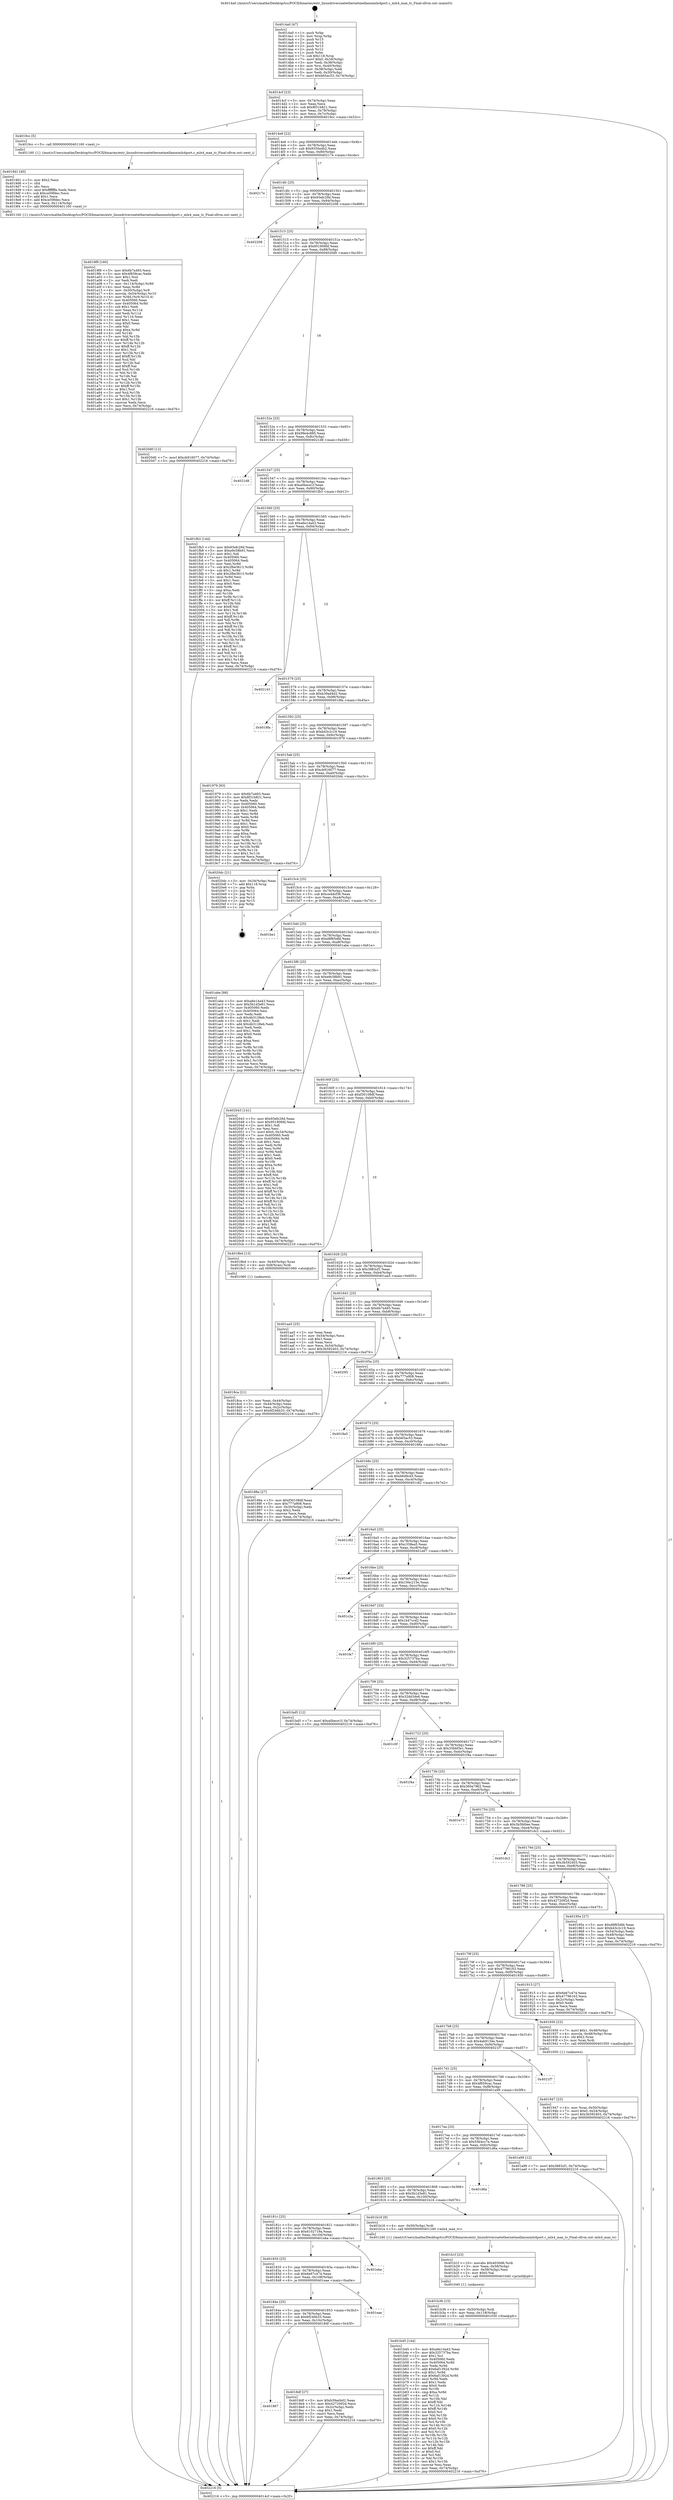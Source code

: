 digraph "0x4014a0" {
  label = "0x4014a0 (/mnt/c/Users/mathe/Desktop/tcc/POCII/binaries/extr_linuxdriversnetethernetmellanoxmlx4port.c_mlx4_max_tc_Final-ollvm.out::main(0))"
  labelloc = "t"
  node[shape=record]

  Entry [label="",width=0.3,height=0.3,shape=circle,fillcolor=black,style=filled]
  "0x4014cf" [label="{
     0x4014cf [23]\l
     | [instrs]\l
     &nbsp;&nbsp;0x4014cf \<+3\>: mov -0x74(%rbp),%eax\l
     &nbsp;&nbsp;0x4014d2 \<+2\>: mov %eax,%ecx\l
     &nbsp;&nbsp;0x4014d4 \<+6\>: sub $0x8f31b821,%ecx\l
     &nbsp;&nbsp;0x4014da \<+3\>: mov %eax,-0x78(%rbp)\l
     &nbsp;&nbsp;0x4014dd \<+3\>: mov %ecx,-0x7c(%rbp)\l
     &nbsp;&nbsp;0x4014e0 \<+6\>: je 00000000004019cc \<main+0x52c\>\l
  }"]
  "0x4019cc" [label="{
     0x4019cc [5]\l
     | [instrs]\l
     &nbsp;&nbsp;0x4019cc \<+5\>: call 0000000000401160 \<next_i\>\l
     | [calls]\l
     &nbsp;&nbsp;0x401160 \{1\} (/mnt/c/Users/mathe/Desktop/tcc/POCII/binaries/extr_linuxdriversnetethernetmellanoxmlx4port.c_mlx4_max_tc_Final-ollvm.out::next_i)\l
  }"]
  "0x4014e6" [label="{
     0x4014e6 [22]\l
     | [instrs]\l
     &nbsp;&nbsp;0x4014e6 \<+5\>: jmp 00000000004014eb \<main+0x4b\>\l
     &nbsp;&nbsp;0x4014eb \<+3\>: mov -0x78(%rbp),%eax\l
     &nbsp;&nbsp;0x4014ee \<+5\>: sub $0x9350a4b2,%eax\l
     &nbsp;&nbsp;0x4014f3 \<+3\>: mov %eax,-0x80(%rbp)\l
     &nbsp;&nbsp;0x4014f6 \<+6\>: je 000000000040217e \<main+0xcde\>\l
  }"]
  Exit [label="",width=0.3,height=0.3,shape=circle,fillcolor=black,style=filled,peripheries=2]
  "0x40217e" [label="{
     0x40217e\l
  }", style=dashed]
  "0x4014fc" [label="{
     0x4014fc [25]\l
     | [instrs]\l
     &nbsp;&nbsp;0x4014fc \<+5\>: jmp 0000000000401501 \<main+0x61\>\l
     &nbsp;&nbsp;0x401501 \<+3\>: mov -0x78(%rbp),%eax\l
     &nbsp;&nbsp;0x401504 \<+5\>: sub $0x93efc29d,%eax\l
     &nbsp;&nbsp;0x401509 \<+6\>: mov %eax,-0x84(%rbp)\l
     &nbsp;&nbsp;0x40150f \<+6\>: je 0000000000402208 \<main+0xd68\>\l
  }"]
  "0x401b45" [label="{
     0x401b45 [144]\l
     | [instrs]\l
     &nbsp;&nbsp;0x401b45 \<+5\>: mov $0xa6e14a43,%eax\l
     &nbsp;&nbsp;0x401b4a \<+5\>: mov $0x325737ba,%esi\l
     &nbsp;&nbsp;0x401b4f \<+2\>: mov $0x1,%cl\l
     &nbsp;&nbsp;0x401b51 \<+7\>: mov 0x405060,%edx\l
     &nbsp;&nbsp;0x401b58 \<+8\>: mov 0x405064,%r8d\l
     &nbsp;&nbsp;0x401b60 \<+3\>: mov %edx,%r9d\l
     &nbsp;&nbsp;0x401b63 \<+7\>: add $0x6af1392d,%r9d\l
     &nbsp;&nbsp;0x401b6a \<+4\>: sub $0x1,%r9d\l
     &nbsp;&nbsp;0x401b6e \<+7\>: sub $0x6af1392d,%r9d\l
     &nbsp;&nbsp;0x401b75 \<+4\>: imul %r9d,%edx\l
     &nbsp;&nbsp;0x401b79 \<+3\>: and $0x1,%edx\l
     &nbsp;&nbsp;0x401b7c \<+3\>: cmp $0x0,%edx\l
     &nbsp;&nbsp;0x401b7f \<+4\>: sete %r10b\l
     &nbsp;&nbsp;0x401b83 \<+4\>: cmp $0xa,%r8d\l
     &nbsp;&nbsp;0x401b87 \<+4\>: setl %r11b\l
     &nbsp;&nbsp;0x401b8b \<+3\>: mov %r10b,%bl\l
     &nbsp;&nbsp;0x401b8e \<+3\>: xor $0xff,%bl\l
     &nbsp;&nbsp;0x401b91 \<+3\>: mov %r11b,%r14b\l
     &nbsp;&nbsp;0x401b94 \<+4\>: xor $0xff,%r14b\l
     &nbsp;&nbsp;0x401b98 \<+3\>: xor $0x0,%cl\l
     &nbsp;&nbsp;0x401b9b \<+3\>: mov %bl,%r15b\l
     &nbsp;&nbsp;0x401b9e \<+4\>: and $0x0,%r15b\l
     &nbsp;&nbsp;0x401ba2 \<+3\>: and %cl,%r10b\l
     &nbsp;&nbsp;0x401ba5 \<+3\>: mov %r14b,%r12b\l
     &nbsp;&nbsp;0x401ba8 \<+4\>: and $0x0,%r12b\l
     &nbsp;&nbsp;0x401bac \<+3\>: and %cl,%r11b\l
     &nbsp;&nbsp;0x401baf \<+3\>: or %r10b,%r15b\l
     &nbsp;&nbsp;0x401bb2 \<+3\>: or %r11b,%r12b\l
     &nbsp;&nbsp;0x401bb5 \<+3\>: xor %r12b,%r15b\l
     &nbsp;&nbsp;0x401bb8 \<+3\>: or %r14b,%bl\l
     &nbsp;&nbsp;0x401bbb \<+3\>: xor $0xff,%bl\l
     &nbsp;&nbsp;0x401bbe \<+3\>: or $0x0,%cl\l
     &nbsp;&nbsp;0x401bc1 \<+2\>: and %cl,%bl\l
     &nbsp;&nbsp;0x401bc3 \<+3\>: or %bl,%r15b\l
     &nbsp;&nbsp;0x401bc6 \<+4\>: test $0x1,%r15b\l
     &nbsp;&nbsp;0x401bca \<+3\>: cmovne %esi,%eax\l
     &nbsp;&nbsp;0x401bcd \<+3\>: mov %eax,-0x74(%rbp)\l
     &nbsp;&nbsp;0x401bd0 \<+5\>: jmp 0000000000402216 \<main+0xd76\>\l
  }"]
  "0x402208" [label="{
     0x402208\l
  }", style=dashed]
  "0x401515" [label="{
     0x401515 [25]\l
     | [instrs]\l
     &nbsp;&nbsp;0x401515 \<+5\>: jmp 000000000040151a \<main+0x7a\>\l
     &nbsp;&nbsp;0x40151a \<+3\>: mov -0x78(%rbp),%eax\l
     &nbsp;&nbsp;0x40151d \<+5\>: sub $0x951806fd,%eax\l
     &nbsp;&nbsp;0x401522 \<+6\>: mov %eax,-0x88(%rbp)\l
     &nbsp;&nbsp;0x401528 \<+6\>: je 00000000004020d0 \<main+0xc30\>\l
  }"]
  "0x401b36" [label="{
     0x401b36 [15]\l
     | [instrs]\l
     &nbsp;&nbsp;0x401b36 \<+4\>: mov -0x50(%rbp),%rdi\l
     &nbsp;&nbsp;0x401b3a \<+6\>: mov %eax,-0x118(%rbp)\l
     &nbsp;&nbsp;0x401b40 \<+5\>: call 0000000000401030 \<free@plt\>\l
     | [calls]\l
     &nbsp;&nbsp;0x401030 \{1\} (unknown)\l
  }"]
  "0x4020d0" [label="{
     0x4020d0 [12]\l
     | [instrs]\l
     &nbsp;&nbsp;0x4020d0 \<+7\>: movl $0xcb916077,-0x74(%rbp)\l
     &nbsp;&nbsp;0x4020d7 \<+5\>: jmp 0000000000402216 \<main+0xd76\>\l
  }"]
  "0x40152e" [label="{
     0x40152e [25]\l
     | [instrs]\l
     &nbsp;&nbsp;0x40152e \<+5\>: jmp 0000000000401533 \<main+0x93\>\l
     &nbsp;&nbsp;0x401533 \<+3\>: mov -0x78(%rbp),%eax\l
     &nbsp;&nbsp;0x401536 \<+5\>: sub $0x99e4c885,%eax\l
     &nbsp;&nbsp;0x40153b \<+6\>: mov %eax,-0x8c(%rbp)\l
     &nbsp;&nbsp;0x401541 \<+6\>: je 00000000004021d8 \<main+0xd38\>\l
  }"]
  "0x401b1f" [label="{
     0x401b1f [23]\l
     | [instrs]\l
     &nbsp;&nbsp;0x401b1f \<+10\>: movabs $0x4030d6,%rdi\l
     &nbsp;&nbsp;0x401b29 \<+3\>: mov %eax,-0x58(%rbp)\l
     &nbsp;&nbsp;0x401b2c \<+3\>: mov -0x58(%rbp),%esi\l
     &nbsp;&nbsp;0x401b2f \<+2\>: mov $0x0,%al\l
     &nbsp;&nbsp;0x401b31 \<+5\>: call 0000000000401040 \<printf@plt\>\l
     | [calls]\l
     &nbsp;&nbsp;0x401040 \{1\} (unknown)\l
  }"]
  "0x4021d8" [label="{
     0x4021d8\l
  }", style=dashed]
  "0x401547" [label="{
     0x401547 [25]\l
     | [instrs]\l
     &nbsp;&nbsp;0x401547 \<+5\>: jmp 000000000040154c \<main+0xac\>\l
     &nbsp;&nbsp;0x40154c \<+3\>: mov -0x78(%rbp),%eax\l
     &nbsp;&nbsp;0x40154f \<+5\>: sub $0xa0bece1f,%eax\l
     &nbsp;&nbsp;0x401554 \<+6\>: mov %eax,-0x90(%rbp)\l
     &nbsp;&nbsp;0x40155a \<+6\>: je 0000000000401fb3 \<main+0xb13\>\l
  }"]
  "0x4019f9" [label="{
     0x4019f9 [160]\l
     | [instrs]\l
     &nbsp;&nbsp;0x4019f9 \<+5\>: mov $0x6b7a493,%ecx\l
     &nbsp;&nbsp;0x4019fe \<+5\>: mov $0x4f659cac,%edx\l
     &nbsp;&nbsp;0x401a03 \<+3\>: mov $0x1,%sil\l
     &nbsp;&nbsp;0x401a06 \<+2\>: xor %edi,%edi\l
     &nbsp;&nbsp;0x401a08 \<+7\>: mov -0x114(%rbp),%r8d\l
     &nbsp;&nbsp;0x401a0f \<+4\>: imul %eax,%r8d\l
     &nbsp;&nbsp;0x401a13 \<+4\>: mov -0x50(%rbp),%r9\l
     &nbsp;&nbsp;0x401a17 \<+4\>: movslq -0x54(%rbp),%r10\l
     &nbsp;&nbsp;0x401a1b \<+4\>: mov %r8d,(%r9,%r10,4)\l
     &nbsp;&nbsp;0x401a1f \<+7\>: mov 0x405060,%eax\l
     &nbsp;&nbsp;0x401a26 \<+8\>: mov 0x405064,%r8d\l
     &nbsp;&nbsp;0x401a2e \<+3\>: sub $0x1,%edi\l
     &nbsp;&nbsp;0x401a31 \<+3\>: mov %eax,%r11d\l
     &nbsp;&nbsp;0x401a34 \<+3\>: add %edi,%r11d\l
     &nbsp;&nbsp;0x401a37 \<+4\>: imul %r11d,%eax\l
     &nbsp;&nbsp;0x401a3b \<+3\>: and $0x1,%eax\l
     &nbsp;&nbsp;0x401a3e \<+3\>: cmp $0x0,%eax\l
     &nbsp;&nbsp;0x401a41 \<+3\>: sete %bl\l
     &nbsp;&nbsp;0x401a44 \<+4\>: cmp $0xa,%r8d\l
     &nbsp;&nbsp;0x401a48 \<+4\>: setl %r14b\l
     &nbsp;&nbsp;0x401a4c \<+3\>: mov %bl,%r15b\l
     &nbsp;&nbsp;0x401a4f \<+4\>: xor $0xff,%r15b\l
     &nbsp;&nbsp;0x401a53 \<+3\>: mov %r14b,%r12b\l
     &nbsp;&nbsp;0x401a56 \<+4\>: xor $0xff,%r12b\l
     &nbsp;&nbsp;0x401a5a \<+4\>: xor $0x1,%sil\l
     &nbsp;&nbsp;0x401a5e \<+3\>: mov %r15b,%r13b\l
     &nbsp;&nbsp;0x401a61 \<+4\>: and $0xff,%r13b\l
     &nbsp;&nbsp;0x401a65 \<+3\>: and %sil,%bl\l
     &nbsp;&nbsp;0x401a68 \<+3\>: mov %r12b,%al\l
     &nbsp;&nbsp;0x401a6b \<+2\>: and $0xff,%al\l
     &nbsp;&nbsp;0x401a6d \<+3\>: and %sil,%r14b\l
     &nbsp;&nbsp;0x401a70 \<+3\>: or %bl,%r13b\l
     &nbsp;&nbsp;0x401a73 \<+3\>: or %r14b,%al\l
     &nbsp;&nbsp;0x401a76 \<+3\>: xor %al,%r13b\l
     &nbsp;&nbsp;0x401a79 \<+3\>: or %r12b,%r15b\l
     &nbsp;&nbsp;0x401a7c \<+4\>: xor $0xff,%r15b\l
     &nbsp;&nbsp;0x401a80 \<+4\>: or $0x1,%sil\l
     &nbsp;&nbsp;0x401a84 \<+3\>: and %sil,%r15b\l
     &nbsp;&nbsp;0x401a87 \<+3\>: or %r15b,%r13b\l
     &nbsp;&nbsp;0x401a8a \<+4\>: test $0x1,%r13b\l
     &nbsp;&nbsp;0x401a8e \<+3\>: cmovne %edx,%ecx\l
     &nbsp;&nbsp;0x401a91 \<+3\>: mov %ecx,-0x74(%rbp)\l
     &nbsp;&nbsp;0x401a94 \<+5\>: jmp 0000000000402216 \<main+0xd76\>\l
  }"]
  "0x401fb3" [label="{
     0x401fb3 [144]\l
     | [instrs]\l
     &nbsp;&nbsp;0x401fb3 \<+5\>: mov $0x93efc29d,%eax\l
     &nbsp;&nbsp;0x401fb8 \<+5\>: mov $0xe9c58b91,%ecx\l
     &nbsp;&nbsp;0x401fbd \<+2\>: mov $0x1,%dl\l
     &nbsp;&nbsp;0x401fbf \<+7\>: mov 0x405060,%esi\l
     &nbsp;&nbsp;0x401fc6 \<+7\>: mov 0x405064,%edi\l
     &nbsp;&nbsp;0x401fcd \<+3\>: mov %esi,%r8d\l
     &nbsp;&nbsp;0x401fd0 \<+7\>: sub $0x2fbe3613,%r8d\l
     &nbsp;&nbsp;0x401fd7 \<+4\>: sub $0x1,%r8d\l
     &nbsp;&nbsp;0x401fdb \<+7\>: add $0x2fbe3613,%r8d\l
     &nbsp;&nbsp;0x401fe2 \<+4\>: imul %r8d,%esi\l
     &nbsp;&nbsp;0x401fe6 \<+3\>: and $0x1,%esi\l
     &nbsp;&nbsp;0x401fe9 \<+3\>: cmp $0x0,%esi\l
     &nbsp;&nbsp;0x401fec \<+4\>: sete %r9b\l
     &nbsp;&nbsp;0x401ff0 \<+3\>: cmp $0xa,%edi\l
     &nbsp;&nbsp;0x401ff3 \<+4\>: setl %r10b\l
     &nbsp;&nbsp;0x401ff7 \<+3\>: mov %r9b,%r11b\l
     &nbsp;&nbsp;0x401ffa \<+4\>: xor $0xff,%r11b\l
     &nbsp;&nbsp;0x401ffe \<+3\>: mov %r10b,%bl\l
     &nbsp;&nbsp;0x402001 \<+3\>: xor $0xff,%bl\l
     &nbsp;&nbsp;0x402004 \<+3\>: xor $0x1,%dl\l
     &nbsp;&nbsp;0x402007 \<+3\>: mov %r11b,%r14b\l
     &nbsp;&nbsp;0x40200a \<+4\>: and $0xff,%r14b\l
     &nbsp;&nbsp;0x40200e \<+3\>: and %dl,%r9b\l
     &nbsp;&nbsp;0x402011 \<+3\>: mov %bl,%r15b\l
     &nbsp;&nbsp;0x402014 \<+4\>: and $0xff,%r15b\l
     &nbsp;&nbsp;0x402018 \<+3\>: and %dl,%r10b\l
     &nbsp;&nbsp;0x40201b \<+3\>: or %r9b,%r14b\l
     &nbsp;&nbsp;0x40201e \<+3\>: or %r10b,%r15b\l
     &nbsp;&nbsp;0x402021 \<+3\>: xor %r15b,%r14b\l
     &nbsp;&nbsp;0x402024 \<+3\>: or %bl,%r11b\l
     &nbsp;&nbsp;0x402027 \<+4\>: xor $0xff,%r11b\l
     &nbsp;&nbsp;0x40202b \<+3\>: or $0x1,%dl\l
     &nbsp;&nbsp;0x40202e \<+3\>: and %dl,%r11b\l
     &nbsp;&nbsp;0x402031 \<+3\>: or %r11b,%r14b\l
     &nbsp;&nbsp;0x402034 \<+4\>: test $0x1,%r14b\l
     &nbsp;&nbsp;0x402038 \<+3\>: cmovne %ecx,%eax\l
     &nbsp;&nbsp;0x40203b \<+3\>: mov %eax,-0x74(%rbp)\l
     &nbsp;&nbsp;0x40203e \<+5\>: jmp 0000000000402216 \<main+0xd76\>\l
  }"]
  "0x401560" [label="{
     0x401560 [25]\l
     | [instrs]\l
     &nbsp;&nbsp;0x401560 \<+5\>: jmp 0000000000401565 \<main+0xc5\>\l
     &nbsp;&nbsp;0x401565 \<+3\>: mov -0x78(%rbp),%eax\l
     &nbsp;&nbsp;0x401568 \<+5\>: sub $0xa6e14a43,%eax\l
     &nbsp;&nbsp;0x40156d \<+6\>: mov %eax,-0x94(%rbp)\l
     &nbsp;&nbsp;0x401573 \<+6\>: je 0000000000402143 \<main+0xca3\>\l
  }"]
  "0x4019d1" [label="{
     0x4019d1 [40]\l
     | [instrs]\l
     &nbsp;&nbsp;0x4019d1 \<+5\>: mov $0x2,%ecx\l
     &nbsp;&nbsp;0x4019d6 \<+1\>: cltd\l
     &nbsp;&nbsp;0x4019d7 \<+2\>: idiv %ecx\l
     &nbsp;&nbsp;0x4019d9 \<+6\>: imul $0xfffffffe,%edx,%ecx\l
     &nbsp;&nbsp;0x4019df \<+6\>: sub $0xce59fdec,%ecx\l
     &nbsp;&nbsp;0x4019e5 \<+3\>: add $0x1,%ecx\l
     &nbsp;&nbsp;0x4019e8 \<+6\>: add $0xce59fdec,%ecx\l
     &nbsp;&nbsp;0x4019ee \<+6\>: mov %ecx,-0x114(%rbp)\l
     &nbsp;&nbsp;0x4019f4 \<+5\>: call 0000000000401160 \<next_i\>\l
     | [calls]\l
     &nbsp;&nbsp;0x401160 \{1\} (/mnt/c/Users/mathe/Desktop/tcc/POCII/binaries/extr_linuxdriversnetethernetmellanoxmlx4port.c_mlx4_max_tc_Final-ollvm.out::next_i)\l
  }"]
  "0x402143" [label="{
     0x402143\l
  }", style=dashed]
  "0x401579" [label="{
     0x401579 [25]\l
     | [instrs]\l
     &nbsp;&nbsp;0x401579 \<+5\>: jmp 000000000040157e \<main+0xde\>\l
     &nbsp;&nbsp;0x40157e \<+3\>: mov -0x78(%rbp),%eax\l
     &nbsp;&nbsp;0x401581 \<+5\>: sub $0xb39ad4d2,%eax\l
     &nbsp;&nbsp;0x401586 \<+6\>: mov %eax,-0x98(%rbp)\l
     &nbsp;&nbsp;0x40158c \<+6\>: je 00000000004018fa \<main+0x45a\>\l
  }"]
  "0x401947" [label="{
     0x401947 [23]\l
     | [instrs]\l
     &nbsp;&nbsp;0x401947 \<+4\>: mov %rax,-0x50(%rbp)\l
     &nbsp;&nbsp;0x40194b \<+7\>: movl $0x0,-0x54(%rbp)\l
     &nbsp;&nbsp;0x401952 \<+7\>: movl $0x3b592403,-0x74(%rbp)\l
     &nbsp;&nbsp;0x401959 \<+5\>: jmp 0000000000402216 \<main+0xd76\>\l
  }"]
  "0x4018fa" [label="{
     0x4018fa\l
  }", style=dashed]
  "0x401592" [label="{
     0x401592 [25]\l
     | [instrs]\l
     &nbsp;&nbsp;0x401592 \<+5\>: jmp 0000000000401597 \<main+0xf7\>\l
     &nbsp;&nbsp;0x401597 \<+3\>: mov -0x78(%rbp),%eax\l
     &nbsp;&nbsp;0x40159a \<+5\>: sub $0xb43c2c19,%eax\l
     &nbsp;&nbsp;0x40159f \<+6\>: mov %eax,-0x9c(%rbp)\l
     &nbsp;&nbsp;0x4015a5 \<+6\>: je 0000000000401979 \<main+0x4d9\>\l
  }"]
  "0x401867" [label="{
     0x401867\l
  }", style=dashed]
  "0x401979" [label="{
     0x401979 [83]\l
     | [instrs]\l
     &nbsp;&nbsp;0x401979 \<+5\>: mov $0x6b7a493,%eax\l
     &nbsp;&nbsp;0x40197e \<+5\>: mov $0x8f31b821,%ecx\l
     &nbsp;&nbsp;0x401983 \<+2\>: xor %edx,%edx\l
     &nbsp;&nbsp;0x401985 \<+7\>: mov 0x405060,%esi\l
     &nbsp;&nbsp;0x40198c \<+7\>: mov 0x405064,%edi\l
     &nbsp;&nbsp;0x401993 \<+3\>: sub $0x1,%edx\l
     &nbsp;&nbsp;0x401996 \<+3\>: mov %esi,%r8d\l
     &nbsp;&nbsp;0x401999 \<+3\>: add %edx,%r8d\l
     &nbsp;&nbsp;0x40199c \<+4\>: imul %r8d,%esi\l
     &nbsp;&nbsp;0x4019a0 \<+3\>: and $0x1,%esi\l
     &nbsp;&nbsp;0x4019a3 \<+3\>: cmp $0x0,%esi\l
     &nbsp;&nbsp;0x4019a6 \<+4\>: sete %r9b\l
     &nbsp;&nbsp;0x4019aa \<+3\>: cmp $0xa,%edi\l
     &nbsp;&nbsp;0x4019ad \<+4\>: setl %r10b\l
     &nbsp;&nbsp;0x4019b1 \<+3\>: mov %r9b,%r11b\l
     &nbsp;&nbsp;0x4019b4 \<+3\>: and %r10b,%r11b\l
     &nbsp;&nbsp;0x4019b7 \<+3\>: xor %r10b,%r9b\l
     &nbsp;&nbsp;0x4019ba \<+3\>: or %r9b,%r11b\l
     &nbsp;&nbsp;0x4019bd \<+4\>: test $0x1,%r11b\l
     &nbsp;&nbsp;0x4019c1 \<+3\>: cmovne %ecx,%eax\l
     &nbsp;&nbsp;0x4019c4 \<+3\>: mov %eax,-0x74(%rbp)\l
     &nbsp;&nbsp;0x4019c7 \<+5\>: jmp 0000000000402216 \<main+0xd76\>\l
  }"]
  "0x4015ab" [label="{
     0x4015ab [25]\l
     | [instrs]\l
     &nbsp;&nbsp;0x4015ab \<+5\>: jmp 00000000004015b0 \<main+0x110\>\l
     &nbsp;&nbsp;0x4015b0 \<+3\>: mov -0x78(%rbp),%eax\l
     &nbsp;&nbsp;0x4015b3 \<+5\>: sub $0xcb916077,%eax\l
     &nbsp;&nbsp;0x4015b8 \<+6\>: mov %eax,-0xa0(%rbp)\l
     &nbsp;&nbsp;0x4015be \<+6\>: je 00000000004020dc \<main+0xc3c\>\l
  }"]
  "0x4018df" [label="{
     0x4018df [27]\l
     | [instrs]\l
     &nbsp;&nbsp;0x4018df \<+5\>: mov $0xb39ad4d2,%eax\l
     &nbsp;&nbsp;0x4018e4 \<+5\>: mov $0x4272092d,%ecx\l
     &nbsp;&nbsp;0x4018e9 \<+3\>: mov -0x2c(%rbp),%edx\l
     &nbsp;&nbsp;0x4018ec \<+3\>: cmp $0x1,%edx\l
     &nbsp;&nbsp;0x4018ef \<+3\>: cmovl %ecx,%eax\l
     &nbsp;&nbsp;0x4018f2 \<+3\>: mov %eax,-0x74(%rbp)\l
     &nbsp;&nbsp;0x4018f5 \<+5\>: jmp 0000000000402216 \<main+0xd76\>\l
  }"]
  "0x4020dc" [label="{
     0x4020dc [21]\l
     | [instrs]\l
     &nbsp;&nbsp;0x4020dc \<+3\>: mov -0x34(%rbp),%eax\l
     &nbsp;&nbsp;0x4020df \<+7\>: add $0x118,%rsp\l
     &nbsp;&nbsp;0x4020e6 \<+1\>: pop %rbx\l
     &nbsp;&nbsp;0x4020e7 \<+2\>: pop %r12\l
     &nbsp;&nbsp;0x4020e9 \<+2\>: pop %r13\l
     &nbsp;&nbsp;0x4020eb \<+2\>: pop %r14\l
     &nbsp;&nbsp;0x4020ed \<+2\>: pop %r15\l
     &nbsp;&nbsp;0x4020ef \<+1\>: pop %rbp\l
     &nbsp;&nbsp;0x4020f0 \<+1\>: ret\l
  }"]
  "0x4015c4" [label="{
     0x4015c4 [25]\l
     | [instrs]\l
     &nbsp;&nbsp;0x4015c4 \<+5\>: jmp 00000000004015c9 \<main+0x129\>\l
     &nbsp;&nbsp;0x4015c9 \<+3\>: mov -0x78(%rbp),%eax\l
     &nbsp;&nbsp;0x4015cc \<+5\>: sub $0xce4dcf36,%eax\l
     &nbsp;&nbsp;0x4015d1 \<+6\>: mov %eax,-0xa4(%rbp)\l
     &nbsp;&nbsp;0x4015d7 \<+6\>: je 0000000000401be1 \<main+0x741\>\l
  }"]
  "0x40184e" [label="{
     0x40184e [25]\l
     | [instrs]\l
     &nbsp;&nbsp;0x40184e \<+5\>: jmp 0000000000401853 \<main+0x3b3\>\l
     &nbsp;&nbsp;0x401853 \<+3\>: mov -0x78(%rbp),%eax\l
     &nbsp;&nbsp;0x401856 \<+5\>: sub $0x6f246b33,%eax\l
     &nbsp;&nbsp;0x40185b \<+6\>: mov %eax,-0x10c(%rbp)\l
     &nbsp;&nbsp;0x401861 \<+6\>: je 00000000004018df \<main+0x43f\>\l
  }"]
  "0x401be1" [label="{
     0x401be1\l
  }", style=dashed]
  "0x4015dd" [label="{
     0x4015dd [25]\l
     | [instrs]\l
     &nbsp;&nbsp;0x4015dd \<+5\>: jmp 00000000004015e2 \<main+0x142\>\l
     &nbsp;&nbsp;0x4015e2 \<+3\>: mov -0x78(%rbp),%eax\l
     &nbsp;&nbsp;0x4015e5 \<+5\>: sub $0xd8f65dfd,%eax\l
     &nbsp;&nbsp;0x4015ea \<+6\>: mov %eax,-0xa8(%rbp)\l
     &nbsp;&nbsp;0x4015f0 \<+6\>: je 0000000000401abe \<main+0x61e\>\l
  }"]
  "0x401eae" [label="{
     0x401eae\l
  }", style=dashed]
  "0x401abe" [label="{
     0x401abe [88]\l
     | [instrs]\l
     &nbsp;&nbsp;0x401abe \<+5\>: mov $0xa6e14a43,%eax\l
     &nbsp;&nbsp;0x401ac3 \<+5\>: mov $0x5b1d3e81,%ecx\l
     &nbsp;&nbsp;0x401ac8 \<+7\>: mov 0x405060,%edx\l
     &nbsp;&nbsp;0x401acf \<+7\>: mov 0x405064,%esi\l
     &nbsp;&nbsp;0x401ad6 \<+2\>: mov %edx,%edi\l
     &nbsp;&nbsp;0x401ad8 \<+6\>: sub $0x4b3128eb,%edi\l
     &nbsp;&nbsp;0x401ade \<+3\>: sub $0x1,%edi\l
     &nbsp;&nbsp;0x401ae1 \<+6\>: add $0x4b3128eb,%edi\l
     &nbsp;&nbsp;0x401ae7 \<+3\>: imul %edi,%edx\l
     &nbsp;&nbsp;0x401aea \<+3\>: and $0x1,%edx\l
     &nbsp;&nbsp;0x401aed \<+3\>: cmp $0x0,%edx\l
     &nbsp;&nbsp;0x401af0 \<+4\>: sete %r8b\l
     &nbsp;&nbsp;0x401af4 \<+3\>: cmp $0xa,%esi\l
     &nbsp;&nbsp;0x401af7 \<+4\>: setl %r9b\l
     &nbsp;&nbsp;0x401afb \<+3\>: mov %r8b,%r10b\l
     &nbsp;&nbsp;0x401afe \<+3\>: and %r9b,%r10b\l
     &nbsp;&nbsp;0x401b01 \<+3\>: xor %r9b,%r8b\l
     &nbsp;&nbsp;0x401b04 \<+3\>: or %r8b,%r10b\l
     &nbsp;&nbsp;0x401b07 \<+4\>: test $0x1,%r10b\l
     &nbsp;&nbsp;0x401b0b \<+3\>: cmovne %ecx,%eax\l
     &nbsp;&nbsp;0x401b0e \<+3\>: mov %eax,-0x74(%rbp)\l
     &nbsp;&nbsp;0x401b11 \<+5\>: jmp 0000000000402216 \<main+0xd76\>\l
  }"]
  "0x4015f6" [label="{
     0x4015f6 [25]\l
     | [instrs]\l
     &nbsp;&nbsp;0x4015f6 \<+5\>: jmp 00000000004015fb \<main+0x15b\>\l
     &nbsp;&nbsp;0x4015fb \<+3\>: mov -0x78(%rbp),%eax\l
     &nbsp;&nbsp;0x4015fe \<+5\>: sub $0xe9c58b91,%eax\l
     &nbsp;&nbsp;0x401603 \<+6\>: mov %eax,-0xac(%rbp)\l
     &nbsp;&nbsp;0x401609 \<+6\>: je 0000000000402043 \<main+0xba3\>\l
  }"]
  "0x401835" [label="{
     0x401835 [25]\l
     | [instrs]\l
     &nbsp;&nbsp;0x401835 \<+5\>: jmp 000000000040183a \<main+0x39a\>\l
     &nbsp;&nbsp;0x40183a \<+3\>: mov -0x78(%rbp),%eax\l
     &nbsp;&nbsp;0x40183d \<+5\>: sub $0x6e67c474,%eax\l
     &nbsp;&nbsp;0x401842 \<+6\>: mov %eax,-0x108(%rbp)\l
     &nbsp;&nbsp;0x401848 \<+6\>: je 0000000000401eae \<main+0xa0e\>\l
  }"]
  "0x402043" [label="{
     0x402043 [141]\l
     | [instrs]\l
     &nbsp;&nbsp;0x402043 \<+5\>: mov $0x93efc29d,%eax\l
     &nbsp;&nbsp;0x402048 \<+5\>: mov $0x951806fd,%ecx\l
     &nbsp;&nbsp;0x40204d \<+2\>: mov $0x1,%dl\l
     &nbsp;&nbsp;0x40204f \<+2\>: xor %esi,%esi\l
     &nbsp;&nbsp;0x402051 \<+7\>: movl $0x0,-0x34(%rbp)\l
     &nbsp;&nbsp;0x402058 \<+7\>: mov 0x405060,%edi\l
     &nbsp;&nbsp;0x40205f \<+8\>: mov 0x405064,%r8d\l
     &nbsp;&nbsp;0x402067 \<+3\>: sub $0x1,%esi\l
     &nbsp;&nbsp;0x40206a \<+3\>: mov %edi,%r9d\l
     &nbsp;&nbsp;0x40206d \<+3\>: add %esi,%r9d\l
     &nbsp;&nbsp;0x402070 \<+4\>: imul %r9d,%edi\l
     &nbsp;&nbsp;0x402074 \<+3\>: and $0x1,%edi\l
     &nbsp;&nbsp;0x402077 \<+3\>: cmp $0x0,%edi\l
     &nbsp;&nbsp;0x40207a \<+4\>: sete %r10b\l
     &nbsp;&nbsp;0x40207e \<+4\>: cmp $0xa,%r8d\l
     &nbsp;&nbsp;0x402082 \<+4\>: setl %r11b\l
     &nbsp;&nbsp;0x402086 \<+3\>: mov %r10b,%bl\l
     &nbsp;&nbsp;0x402089 \<+3\>: xor $0xff,%bl\l
     &nbsp;&nbsp;0x40208c \<+3\>: mov %r11b,%r14b\l
     &nbsp;&nbsp;0x40208f \<+4\>: xor $0xff,%r14b\l
     &nbsp;&nbsp;0x402093 \<+3\>: xor $0x1,%dl\l
     &nbsp;&nbsp;0x402096 \<+3\>: mov %bl,%r15b\l
     &nbsp;&nbsp;0x402099 \<+4\>: and $0xff,%r15b\l
     &nbsp;&nbsp;0x40209d \<+3\>: and %dl,%r10b\l
     &nbsp;&nbsp;0x4020a0 \<+3\>: mov %r14b,%r12b\l
     &nbsp;&nbsp;0x4020a3 \<+4\>: and $0xff,%r12b\l
     &nbsp;&nbsp;0x4020a7 \<+3\>: and %dl,%r11b\l
     &nbsp;&nbsp;0x4020aa \<+3\>: or %r10b,%r15b\l
     &nbsp;&nbsp;0x4020ad \<+3\>: or %r11b,%r12b\l
     &nbsp;&nbsp;0x4020b0 \<+3\>: xor %r12b,%r15b\l
     &nbsp;&nbsp;0x4020b3 \<+3\>: or %r14b,%bl\l
     &nbsp;&nbsp;0x4020b6 \<+3\>: xor $0xff,%bl\l
     &nbsp;&nbsp;0x4020b9 \<+3\>: or $0x1,%dl\l
     &nbsp;&nbsp;0x4020bc \<+2\>: and %dl,%bl\l
     &nbsp;&nbsp;0x4020be \<+3\>: or %bl,%r15b\l
     &nbsp;&nbsp;0x4020c1 \<+4\>: test $0x1,%r15b\l
     &nbsp;&nbsp;0x4020c5 \<+3\>: cmovne %ecx,%eax\l
     &nbsp;&nbsp;0x4020c8 \<+3\>: mov %eax,-0x74(%rbp)\l
     &nbsp;&nbsp;0x4020cb \<+5\>: jmp 0000000000402216 \<main+0xd76\>\l
  }"]
  "0x40160f" [label="{
     0x40160f [25]\l
     | [instrs]\l
     &nbsp;&nbsp;0x40160f \<+5\>: jmp 0000000000401614 \<main+0x174\>\l
     &nbsp;&nbsp;0x401614 \<+3\>: mov -0x78(%rbp),%eax\l
     &nbsp;&nbsp;0x401617 \<+5\>: sub $0xf30108df,%eax\l
     &nbsp;&nbsp;0x40161c \<+6\>: mov %eax,-0xb0(%rbp)\l
     &nbsp;&nbsp;0x401622 \<+6\>: je 00000000004018bd \<main+0x41d\>\l
  }"]
  "0x401eba" [label="{
     0x401eba\l
  }", style=dashed]
  "0x4018bd" [label="{
     0x4018bd [13]\l
     | [instrs]\l
     &nbsp;&nbsp;0x4018bd \<+4\>: mov -0x40(%rbp),%rax\l
     &nbsp;&nbsp;0x4018c1 \<+4\>: mov 0x8(%rax),%rdi\l
     &nbsp;&nbsp;0x4018c5 \<+5\>: call 0000000000401060 \<atoi@plt\>\l
     | [calls]\l
     &nbsp;&nbsp;0x401060 \{1\} (unknown)\l
  }"]
  "0x401628" [label="{
     0x401628 [25]\l
     | [instrs]\l
     &nbsp;&nbsp;0x401628 \<+5\>: jmp 000000000040162d \<main+0x18d\>\l
     &nbsp;&nbsp;0x40162d \<+3\>: mov -0x78(%rbp),%eax\l
     &nbsp;&nbsp;0x401630 \<+5\>: sub $0x3883cf1,%eax\l
     &nbsp;&nbsp;0x401635 \<+6\>: mov %eax,-0xb4(%rbp)\l
     &nbsp;&nbsp;0x40163b \<+6\>: je 0000000000401aa5 \<main+0x605\>\l
  }"]
  "0x40181c" [label="{
     0x40181c [25]\l
     | [instrs]\l
     &nbsp;&nbsp;0x40181c \<+5\>: jmp 0000000000401821 \<main+0x381\>\l
     &nbsp;&nbsp;0x401821 \<+3\>: mov -0x78(%rbp),%eax\l
     &nbsp;&nbsp;0x401824 \<+5\>: sub $0x6102719a,%eax\l
     &nbsp;&nbsp;0x401829 \<+6\>: mov %eax,-0x104(%rbp)\l
     &nbsp;&nbsp;0x40182f \<+6\>: je 0000000000401eba \<main+0xa1a\>\l
  }"]
  "0x401aa5" [label="{
     0x401aa5 [25]\l
     | [instrs]\l
     &nbsp;&nbsp;0x401aa5 \<+2\>: xor %eax,%eax\l
     &nbsp;&nbsp;0x401aa7 \<+3\>: mov -0x54(%rbp),%ecx\l
     &nbsp;&nbsp;0x401aaa \<+3\>: sub $0x1,%eax\l
     &nbsp;&nbsp;0x401aad \<+2\>: sub %eax,%ecx\l
     &nbsp;&nbsp;0x401aaf \<+3\>: mov %ecx,-0x54(%rbp)\l
     &nbsp;&nbsp;0x401ab2 \<+7\>: movl $0x3b592403,-0x74(%rbp)\l
     &nbsp;&nbsp;0x401ab9 \<+5\>: jmp 0000000000402216 \<main+0xd76\>\l
  }"]
  "0x401641" [label="{
     0x401641 [25]\l
     | [instrs]\l
     &nbsp;&nbsp;0x401641 \<+5\>: jmp 0000000000401646 \<main+0x1a6\>\l
     &nbsp;&nbsp;0x401646 \<+3\>: mov -0x78(%rbp),%eax\l
     &nbsp;&nbsp;0x401649 \<+5\>: sub $0x6b7a493,%eax\l
     &nbsp;&nbsp;0x40164e \<+6\>: mov %eax,-0xb8(%rbp)\l
     &nbsp;&nbsp;0x401654 \<+6\>: je 00000000004020f1 \<main+0xc51\>\l
  }"]
  "0x401b16" [label="{
     0x401b16 [9]\l
     | [instrs]\l
     &nbsp;&nbsp;0x401b16 \<+4\>: mov -0x50(%rbp),%rdi\l
     &nbsp;&nbsp;0x401b1a \<+5\>: call 0000000000401240 \<mlx4_max_tc\>\l
     | [calls]\l
     &nbsp;&nbsp;0x401240 \{1\} (/mnt/c/Users/mathe/Desktop/tcc/POCII/binaries/extr_linuxdriversnetethernetmellanoxmlx4port.c_mlx4_max_tc_Final-ollvm.out::mlx4_max_tc)\l
  }"]
  "0x4020f1" [label="{
     0x4020f1\l
  }", style=dashed]
  "0x40165a" [label="{
     0x40165a [25]\l
     | [instrs]\l
     &nbsp;&nbsp;0x40165a \<+5\>: jmp 000000000040165f \<main+0x1bf\>\l
     &nbsp;&nbsp;0x40165f \<+3\>: mov -0x78(%rbp),%eax\l
     &nbsp;&nbsp;0x401662 \<+5\>: sub $0x777a908,%eax\l
     &nbsp;&nbsp;0x401667 \<+6\>: mov %eax,-0xbc(%rbp)\l
     &nbsp;&nbsp;0x40166d \<+6\>: je 00000000004018a5 \<main+0x405\>\l
  }"]
  "0x401803" [label="{
     0x401803 [25]\l
     | [instrs]\l
     &nbsp;&nbsp;0x401803 \<+5\>: jmp 0000000000401808 \<main+0x368\>\l
     &nbsp;&nbsp;0x401808 \<+3\>: mov -0x78(%rbp),%eax\l
     &nbsp;&nbsp;0x40180b \<+5\>: sub $0x5b1d3e81,%eax\l
     &nbsp;&nbsp;0x401810 \<+6\>: mov %eax,-0x100(%rbp)\l
     &nbsp;&nbsp;0x401816 \<+6\>: je 0000000000401b16 \<main+0x676\>\l
  }"]
  "0x4018a5" [label="{
     0x4018a5\l
  }", style=dashed]
  "0x401673" [label="{
     0x401673 [25]\l
     | [instrs]\l
     &nbsp;&nbsp;0x401673 \<+5\>: jmp 0000000000401678 \<main+0x1d8\>\l
     &nbsp;&nbsp;0x401678 \<+3\>: mov -0x78(%rbp),%eax\l
     &nbsp;&nbsp;0x40167b \<+5\>: sub $0xb65ac53,%eax\l
     &nbsp;&nbsp;0x401680 \<+6\>: mov %eax,-0xc0(%rbp)\l
     &nbsp;&nbsp;0x401686 \<+6\>: je 000000000040188a \<main+0x3ea\>\l
  }"]
  "0x401d6a" [label="{
     0x401d6a\l
  }", style=dashed]
  "0x40188a" [label="{
     0x40188a [27]\l
     | [instrs]\l
     &nbsp;&nbsp;0x40188a \<+5\>: mov $0xf30108df,%eax\l
     &nbsp;&nbsp;0x40188f \<+5\>: mov $0x777a908,%ecx\l
     &nbsp;&nbsp;0x401894 \<+3\>: mov -0x30(%rbp),%edx\l
     &nbsp;&nbsp;0x401897 \<+3\>: cmp $0x2,%edx\l
     &nbsp;&nbsp;0x40189a \<+3\>: cmovne %ecx,%eax\l
     &nbsp;&nbsp;0x40189d \<+3\>: mov %eax,-0x74(%rbp)\l
     &nbsp;&nbsp;0x4018a0 \<+5\>: jmp 0000000000402216 \<main+0xd76\>\l
  }"]
  "0x40168c" [label="{
     0x40168c [25]\l
     | [instrs]\l
     &nbsp;&nbsp;0x40168c \<+5\>: jmp 0000000000401691 \<main+0x1f1\>\l
     &nbsp;&nbsp;0x401691 \<+3\>: mov -0x78(%rbp),%eax\l
     &nbsp;&nbsp;0x401694 \<+5\>: sub $0xb6d9cd3,%eax\l
     &nbsp;&nbsp;0x401699 \<+6\>: mov %eax,-0xc4(%rbp)\l
     &nbsp;&nbsp;0x40169f \<+6\>: je 0000000000401c82 \<main+0x7e2\>\l
  }"]
  "0x402216" [label="{
     0x402216 [5]\l
     | [instrs]\l
     &nbsp;&nbsp;0x402216 \<+5\>: jmp 00000000004014cf \<main+0x2f\>\l
  }"]
  "0x4014a0" [label="{
     0x4014a0 [47]\l
     | [instrs]\l
     &nbsp;&nbsp;0x4014a0 \<+1\>: push %rbp\l
     &nbsp;&nbsp;0x4014a1 \<+3\>: mov %rsp,%rbp\l
     &nbsp;&nbsp;0x4014a4 \<+2\>: push %r15\l
     &nbsp;&nbsp;0x4014a6 \<+2\>: push %r14\l
     &nbsp;&nbsp;0x4014a8 \<+2\>: push %r13\l
     &nbsp;&nbsp;0x4014aa \<+2\>: push %r12\l
     &nbsp;&nbsp;0x4014ac \<+1\>: push %rbx\l
     &nbsp;&nbsp;0x4014ad \<+7\>: sub $0x118,%rsp\l
     &nbsp;&nbsp;0x4014b4 \<+7\>: movl $0x0,-0x34(%rbp)\l
     &nbsp;&nbsp;0x4014bb \<+3\>: mov %edi,-0x38(%rbp)\l
     &nbsp;&nbsp;0x4014be \<+4\>: mov %rsi,-0x40(%rbp)\l
     &nbsp;&nbsp;0x4014c2 \<+3\>: mov -0x38(%rbp),%edi\l
     &nbsp;&nbsp;0x4014c5 \<+3\>: mov %edi,-0x30(%rbp)\l
     &nbsp;&nbsp;0x4014c8 \<+7\>: movl $0xb65ac53,-0x74(%rbp)\l
  }"]
  "0x4018ca" [label="{
     0x4018ca [21]\l
     | [instrs]\l
     &nbsp;&nbsp;0x4018ca \<+3\>: mov %eax,-0x44(%rbp)\l
     &nbsp;&nbsp;0x4018cd \<+3\>: mov -0x44(%rbp),%eax\l
     &nbsp;&nbsp;0x4018d0 \<+3\>: mov %eax,-0x2c(%rbp)\l
     &nbsp;&nbsp;0x4018d3 \<+7\>: movl $0x6f246b33,-0x74(%rbp)\l
     &nbsp;&nbsp;0x4018da \<+5\>: jmp 0000000000402216 \<main+0xd76\>\l
  }"]
  "0x4017ea" [label="{
     0x4017ea [25]\l
     | [instrs]\l
     &nbsp;&nbsp;0x4017ea \<+5\>: jmp 00000000004017ef \<main+0x34f\>\l
     &nbsp;&nbsp;0x4017ef \<+3\>: mov -0x78(%rbp),%eax\l
     &nbsp;&nbsp;0x4017f2 \<+5\>: sub $0x55b4cc7e,%eax\l
     &nbsp;&nbsp;0x4017f7 \<+6\>: mov %eax,-0xfc(%rbp)\l
     &nbsp;&nbsp;0x4017fd \<+6\>: je 0000000000401d6a \<main+0x8ca\>\l
  }"]
  "0x401c82" [label="{
     0x401c82\l
  }", style=dashed]
  "0x4016a5" [label="{
     0x4016a5 [25]\l
     | [instrs]\l
     &nbsp;&nbsp;0x4016a5 \<+5\>: jmp 00000000004016aa \<main+0x20a\>\l
     &nbsp;&nbsp;0x4016aa \<+3\>: mov -0x78(%rbp),%eax\l
     &nbsp;&nbsp;0x4016ad \<+5\>: sub $0xc338ea5,%eax\l
     &nbsp;&nbsp;0x4016b2 \<+6\>: mov %eax,-0xc8(%rbp)\l
     &nbsp;&nbsp;0x4016b8 \<+6\>: je 0000000000401e67 \<main+0x9c7\>\l
  }"]
  "0x401a99" [label="{
     0x401a99 [12]\l
     | [instrs]\l
     &nbsp;&nbsp;0x401a99 \<+7\>: movl $0x3883cf1,-0x74(%rbp)\l
     &nbsp;&nbsp;0x401aa0 \<+5\>: jmp 0000000000402216 \<main+0xd76\>\l
  }"]
  "0x401e67" [label="{
     0x401e67\l
  }", style=dashed]
  "0x4016be" [label="{
     0x4016be [25]\l
     | [instrs]\l
     &nbsp;&nbsp;0x4016be \<+5\>: jmp 00000000004016c3 \<main+0x223\>\l
     &nbsp;&nbsp;0x4016c3 \<+3\>: mov -0x78(%rbp),%eax\l
     &nbsp;&nbsp;0x4016c6 \<+5\>: sub $0x194c215e,%eax\l
     &nbsp;&nbsp;0x4016cb \<+6\>: mov %eax,-0xcc(%rbp)\l
     &nbsp;&nbsp;0x4016d1 \<+6\>: je 0000000000401c2a \<main+0x78a\>\l
  }"]
  "0x4017d1" [label="{
     0x4017d1 [25]\l
     | [instrs]\l
     &nbsp;&nbsp;0x4017d1 \<+5\>: jmp 00000000004017d6 \<main+0x336\>\l
     &nbsp;&nbsp;0x4017d6 \<+3\>: mov -0x78(%rbp),%eax\l
     &nbsp;&nbsp;0x4017d9 \<+5\>: sub $0x4f659cac,%eax\l
     &nbsp;&nbsp;0x4017de \<+6\>: mov %eax,-0xf8(%rbp)\l
     &nbsp;&nbsp;0x4017e4 \<+6\>: je 0000000000401a99 \<main+0x5f9\>\l
  }"]
  "0x401c2a" [label="{
     0x401c2a\l
  }", style=dashed]
  "0x4016d7" [label="{
     0x4016d7 [25]\l
     | [instrs]\l
     &nbsp;&nbsp;0x4016d7 \<+5\>: jmp 00000000004016dc \<main+0x23c\>\l
     &nbsp;&nbsp;0x4016dc \<+3\>: mov -0x78(%rbp),%eax\l
     &nbsp;&nbsp;0x4016df \<+5\>: sub $0x1b47ccd2,%eax\l
     &nbsp;&nbsp;0x4016e4 \<+6\>: mov %eax,-0xd0(%rbp)\l
     &nbsp;&nbsp;0x4016ea \<+6\>: je 0000000000401fa7 \<main+0xb07\>\l
  }"]
  "0x4021f7" [label="{
     0x4021f7\l
  }", style=dashed]
  "0x401fa7" [label="{
     0x401fa7\l
  }", style=dashed]
  "0x4016f0" [label="{
     0x4016f0 [25]\l
     | [instrs]\l
     &nbsp;&nbsp;0x4016f0 \<+5\>: jmp 00000000004016f5 \<main+0x255\>\l
     &nbsp;&nbsp;0x4016f5 \<+3\>: mov -0x78(%rbp),%eax\l
     &nbsp;&nbsp;0x4016f8 \<+5\>: sub $0x325737ba,%eax\l
     &nbsp;&nbsp;0x4016fd \<+6\>: mov %eax,-0xd4(%rbp)\l
     &nbsp;&nbsp;0x401703 \<+6\>: je 0000000000401bd5 \<main+0x735\>\l
  }"]
  "0x4017b8" [label="{
     0x4017b8 [25]\l
     | [instrs]\l
     &nbsp;&nbsp;0x4017b8 \<+5\>: jmp 00000000004017bd \<main+0x31d\>\l
     &nbsp;&nbsp;0x4017bd \<+3\>: mov -0x78(%rbp),%eax\l
     &nbsp;&nbsp;0x4017c0 \<+5\>: sub $0x4ab9134e,%eax\l
     &nbsp;&nbsp;0x4017c5 \<+6\>: mov %eax,-0xf4(%rbp)\l
     &nbsp;&nbsp;0x4017cb \<+6\>: je 00000000004021f7 \<main+0xd57\>\l
  }"]
  "0x401bd5" [label="{
     0x401bd5 [12]\l
     | [instrs]\l
     &nbsp;&nbsp;0x401bd5 \<+7\>: movl $0xa0bece1f,-0x74(%rbp)\l
     &nbsp;&nbsp;0x401bdc \<+5\>: jmp 0000000000402216 \<main+0xd76\>\l
  }"]
  "0x401709" [label="{
     0x401709 [25]\l
     | [instrs]\l
     &nbsp;&nbsp;0x401709 \<+5\>: jmp 000000000040170e \<main+0x26e\>\l
     &nbsp;&nbsp;0x40170e \<+3\>: mov -0x78(%rbp),%eax\l
     &nbsp;&nbsp;0x401711 \<+5\>: sub $0x32dd34e6,%eax\l
     &nbsp;&nbsp;0x401716 \<+6\>: mov %eax,-0xd8(%rbp)\l
     &nbsp;&nbsp;0x40171c \<+6\>: je 0000000000401c0f \<main+0x76f\>\l
  }"]
  "0x401930" [label="{
     0x401930 [23]\l
     | [instrs]\l
     &nbsp;&nbsp;0x401930 \<+7\>: movl $0x1,-0x48(%rbp)\l
     &nbsp;&nbsp;0x401937 \<+4\>: movslq -0x48(%rbp),%rax\l
     &nbsp;&nbsp;0x40193b \<+4\>: shl $0x2,%rax\l
     &nbsp;&nbsp;0x40193f \<+3\>: mov %rax,%rdi\l
     &nbsp;&nbsp;0x401942 \<+5\>: call 0000000000401050 \<malloc@plt\>\l
     | [calls]\l
     &nbsp;&nbsp;0x401050 \{1\} (unknown)\l
  }"]
  "0x401c0f" [label="{
     0x401c0f\l
  }", style=dashed]
  "0x401722" [label="{
     0x401722 [25]\l
     | [instrs]\l
     &nbsp;&nbsp;0x401722 \<+5\>: jmp 0000000000401727 \<main+0x287\>\l
     &nbsp;&nbsp;0x401727 \<+3\>: mov -0x78(%rbp),%eax\l
     &nbsp;&nbsp;0x40172a \<+5\>: sub $0x33bbf3e1,%eax\l
     &nbsp;&nbsp;0x40172f \<+6\>: mov %eax,-0xdc(%rbp)\l
     &nbsp;&nbsp;0x401735 \<+6\>: je 0000000000401f4a \<main+0xaaa\>\l
  }"]
  "0x40179f" [label="{
     0x40179f [25]\l
     | [instrs]\l
     &nbsp;&nbsp;0x40179f \<+5\>: jmp 00000000004017a4 \<main+0x304\>\l
     &nbsp;&nbsp;0x4017a4 \<+3\>: mov -0x78(%rbp),%eax\l
     &nbsp;&nbsp;0x4017a7 \<+5\>: sub $0x47796163,%eax\l
     &nbsp;&nbsp;0x4017ac \<+6\>: mov %eax,-0xf0(%rbp)\l
     &nbsp;&nbsp;0x4017b2 \<+6\>: je 0000000000401930 \<main+0x490\>\l
  }"]
  "0x401f4a" [label="{
     0x401f4a\l
  }", style=dashed]
  "0x40173b" [label="{
     0x40173b [25]\l
     | [instrs]\l
     &nbsp;&nbsp;0x40173b \<+5\>: jmp 0000000000401740 \<main+0x2a0\>\l
     &nbsp;&nbsp;0x401740 \<+3\>: mov -0x78(%rbp),%eax\l
     &nbsp;&nbsp;0x401743 \<+5\>: sub $0x360a7962,%eax\l
     &nbsp;&nbsp;0x401748 \<+6\>: mov %eax,-0xe0(%rbp)\l
     &nbsp;&nbsp;0x40174e \<+6\>: je 0000000000401e73 \<main+0x9d3\>\l
  }"]
  "0x401915" [label="{
     0x401915 [27]\l
     | [instrs]\l
     &nbsp;&nbsp;0x401915 \<+5\>: mov $0x6e67c474,%eax\l
     &nbsp;&nbsp;0x40191a \<+5\>: mov $0x47796163,%ecx\l
     &nbsp;&nbsp;0x40191f \<+3\>: mov -0x2c(%rbp),%edx\l
     &nbsp;&nbsp;0x401922 \<+3\>: cmp $0x0,%edx\l
     &nbsp;&nbsp;0x401925 \<+3\>: cmove %ecx,%eax\l
     &nbsp;&nbsp;0x401928 \<+3\>: mov %eax,-0x74(%rbp)\l
     &nbsp;&nbsp;0x40192b \<+5\>: jmp 0000000000402216 \<main+0xd76\>\l
  }"]
  "0x401e73" [label="{
     0x401e73\l
  }", style=dashed]
  "0x401754" [label="{
     0x401754 [25]\l
     | [instrs]\l
     &nbsp;&nbsp;0x401754 \<+5\>: jmp 0000000000401759 \<main+0x2b9\>\l
     &nbsp;&nbsp;0x401759 \<+3\>: mov -0x78(%rbp),%eax\l
     &nbsp;&nbsp;0x40175c \<+5\>: sub $0x3b3fd0ee,%eax\l
     &nbsp;&nbsp;0x401761 \<+6\>: mov %eax,-0xe4(%rbp)\l
     &nbsp;&nbsp;0x401767 \<+6\>: je 0000000000401dc2 \<main+0x922\>\l
  }"]
  "0x401786" [label="{
     0x401786 [25]\l
     | [instrs]\l
     &nbsp;&nbsp;0x401786 \<+5\>: jmp 000000000040178b \<main+0x2eb\>\l
     &nbsp;&nbsp;0x40178b \<+3\>: mov -0x78(%rbp),%eax\l
     &nbsp;&nbsp;0x40178e \<+5\>: sub $0x4272092d,%eax\l
     &nbsp;&nbsp;0x401793 \<+6\>: mov %eax,-0xec(%rbp)\l
     &nbsp;&nbsp;0x401799 \<+6\>: je 0000000000401915 \<main+0x475\>\l
  }"]
  "0x401dc2" [label="{
     0x401dc2\l
  }", style=dashed]
  "0x40176d" [label="{
     0x40176d [25]\l
     | [instrs]\l
     &nbsp;&nbsp;0x40176d \<+5\>: jmp 0000000000401772 \<main+0x2d2\>\l
     &nbsp;&nbsp;0x401772 \<+3\>: mov -0x78(%rbp),%eax\l
     &nbsp;&nbsp;0x401775 \<+5\>: sub $0x3b592403,%eax\l
     &nbsp;&nbsp;0x40177a \<+6\>: mov %eax,-0xe8(%rbp)\l
     &nbsp;&nbsp;0x401780 \<+6\>: je 000000000040195e \<main+0x4be\>\l
  }"]
  "0x40195e" [label="{
     0x40195e [27]\l
     | [instrs]\l
     &nbsp;&nbsp;0x40195e \<+5\>: mov $0xd8f65dfd,%eax\l
     &nbsp;&nbsp;0x401963 \<+5\>: mov $0xb43c2c19,%ecx\l
     &nbsp;&nbsp;0x401968 \<+3\>: mov -0x54(%rbp),%edx\l
     &nbsp;&nbsp;0x40196b \<+3\>: cmp -0x48(%rbp),%edx\l
     &nbsp;&nbsp;0x40196e \<+3\>: cmovl %ecx,%eax\l
     &nbsp;&nbsp;0x401971 \<+3\>: mov %eax,-0x74(%rbp)\l
     &nbsp;&nbsp;0x401974 \<+5\>: jmp 0000000000402216 \<main+0xd76\>\l
  }"]
  Entry -> "0x4014a0" [label=" 1"]
  "0x4014cf" -> "0x4019cc" [label=" 1"]
  "0x4014cf" -> "0x4014e6" [label=" 17"]
  "0x4020dc" -> Exit [label=" 1"]
  "0x4014e6" -> "0x40217e" [label=" 0"]
  "0x4014e6" -> "0x4014fc" [label=" 17"]
  "0x4020d0" -> "0x402216" [label=" 1"]
  "0x4014fc" -> "0x402208" [label=" 0"]
  "0x4014fc" -> "0x401515" [label=" 17"]
  "0x402043" -> "0x402216" [label=" 1"]
  "0x401515" -> "0x4020d0" [label=" 1"]
  "0x401515" -> "0x40152e" [label=" 16"]
  "0x401fb3" -> "0x402216" [label=" 1"]
  "0x40152e" -> "0x4021d8" [label=" 0"]
  "0x40152e" -> "0x401547" [label=" 16"]
  "0x401bd5" -> "0x402216" [label=" 1"]
  "0x401547" -> "0x401fb3" [label=" 1"]
  "0x401547" -> "0x401560" [label=" 15"]
  "0x401b45" -> "0x402216" [label=" 1"]
  "0x401560" -> "0x402143" [label=" 0"]
  "0x401560" -> "0x401579" [label=" 15"]
  "0x401b36" -> "0x401b45" [label=" 1"]
  "0x401579" -> "0x4018fa" [label=" 0"]
  "0x401579" -> "0x401592" [label=" 15"]
  "0x401b1f" -> "0x401b36" [label=" 1"]
  "0x401592" -> "0x401979" [label=" 1"]
  "0x401592" -> "0x4015ab" [label=" 14"]
  "0x401b16" -> "0x401b1f" [label=" 1"]
  "0x4015ab" -> "0x4020dc" [label=" 1"]
  "0x4015ab" -> "0x4015c4" [label=" 13"]
  "0x401abe" -> "0x402216" [label=" 1"]
  "0x4015c4" -> "0x401be1" [label=" 0"]
  "0x4015c4" -> "0x4015dd" [label=" 13"]
  "0x401a99" -> "0x402216" [label=" 1"]
  "0x4015dd" -> "0x401abe" [label=" 1"]
  "0x4015dd" -> "0x4015f6" [label=" 12"]
  "0x4019f9" -> "0x402216" [label=" 1"]
  "0x4015f6" -> "0x402043" [label=" 1"]
  "0x4015f6" -> "0x40160f" [label=" 11"]
  "0x4019cc" -> "0x4019d1" [label=" 1"]
  "0x40160f" -> "0x4018bd" [label=" 1"]
  "0x40160f" -> "0x401628" [label=" 10"]
  "0x401979" -> "0x402216" [label=" 1"]
  "0x401628" -> "0x401aa5" [label=" 1"]
  "0x401628" -> "0x401641" [label=" 9"]
  "0x401947" -> "0x402216" [label=" 1"]
  "0x401641" -> "0x4020f1" [label=" 0"]
  "0x401641" -> "0x40165a" [label=" 9"]
  "0x401930" -> "0x401947" [label=" 1"]
  "0x40165a" -> "0x4018a5" [label=" 0"]
  "0x40165a" -> "0x401673" [label=" 9"]
  "0x4018df" -> "0x402216" [label=" 1"]
  "0x401673" -> "0x40188a" [label=" 1"]
  "0x401673" -> "0x40168c" [label=" 8"]
  "0x40188a" -> "0x402216" [label=" 1"]
  "0x4014a0" -> "0x4014cf" [label=" 1"]
  "0x402216" -> "0x4014cf" [label=" 17"]
  "0x4018bd" -> "0x4018ca" [label=" 1"]
  "0x4018ca" -> "0x402216" [label=" 1"]
  "0x40184e" -> "0x401867" [label=" 0"]
  "0x40168c" -> "0x401c82" [label=" 0"]
  "0x40168c" -> "0x4016a5" [label=" 8"]
  "0x401aa5" -> "0x402216" [label=" 1"]
  "0x4016a5" -> "0x401e67" [label=" 0"]
  "0x4016a5" -> "0x4016be" [label=" 8"]
  "0x401835" -> "0x40184e" [label=" 1"]
  "0x4016be" -> "0x401c2a" [label=" 0"]
  "0x4016be" -> "0x4016d7" [label=" 8"]
  "0x4019d1" -> "0x4019f9" [label=" 1"]
  "0x4016d7" -> "0x401fa7" [label=" 0"]
  "0x4016d7" -> "0x4016f0" [label=" 8"]
  "0x40181c" -> "0x401835" [label=" 1"]
  "0x4016f0" -> "0x401bd5" [label=" 1"]
  "0x4016f0" -> "0x401709" [label=" 7"]
  "0x40195e" -> "0x402216" [label=" 2"]
  "0x401709" -> "0x401c0f" [label=" 0"]
  "0x401709" -> "0x401722" [label=" 7"]
  "0x401803" -> "0x40181c" [label=" 1"]
  "0x401722" -> "0x401f4a" [label=" 0"]
  "0x401722" -> "0x40173b" [label=" 7"]
  "0x401915" -> "0x402216" [label=" 1"]
  "0x40173b" -> "0x401e73" [label=" 0"]
  "0x40173b" -> "0x401754" [label=" 7"]
  "0x4017ea" -> "0x401803" [label=" 2"]
  "0x401754" -> "0x401dc2" [label=" 0"]
  "0x401754" -> "0x40176d" [label=" 7"]
  "0x40184e" -> "0x4018df" [label=" 1"]
  "0x40176d" -> "0x40195e" [label=" 2"]
  "0x40176d" -> "0x401786" [label=" 5"]
  "0x4017ea" -> "0x401d6a" [label=" 0"]
  "0x401786" -> "0x401915" [label=" 1"]
  "0x401786" -> "0x40179f" [label=" 4"]
  "0x401803" -> "0x401b16" [label=" 1"]
  "0x40179f" -> "0x401930" [label=" 1"]
  "0x40179f" -> "0x4017b8" [label=" 3"]
  "0x40181c" -> "0x401eba" [label=" 0"]
  "0x4017b8" -> "0x4021f7" [label=" 0"]
  "0x4017b8" -> "0x4017d1" [label=" 3"]
  "0x401835" -> "0x401eae" [label=" 0"]
  "0x4017d1" -> "0x401a99" [label=" 1"]
  "0x4017d1" -> "0x4017ea" [label=" 2"]
}
